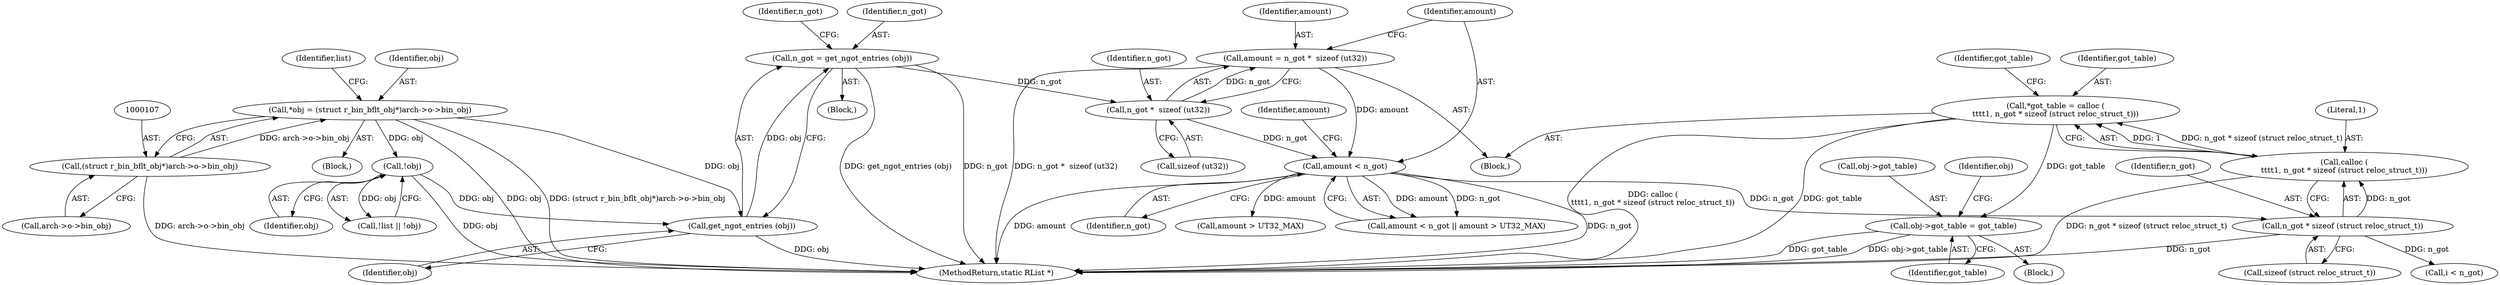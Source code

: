 digraph "0_radare2_72794dc3523bbd5bb370de3c5857cb736c387e18_0@API" {
"1000168" [label="(Call,*got_table = calloc (\n\t\t\t\t1, n_got * sizeof (struct reloc_struct_t)))"];
"1000170" [label="(Call,calloc (\n\t\t\t\t1, n_got * sizeof (struct reloc_struct_t)))"];
"1000172" [label="(Call,n_got * sizeof (struct reloc_struct_t))"];
"1000159" [label="(Call,amount < n_got)"];
"1000151" [label="(Call,amount = n_got *  sizeof (ut32))"];
"1000153" [label="(Call,n_got *  sizeof (ut32))"];
"1000144" [label="(Call,n_got = get_ngot_entries (obj))"];
"1000146" [label="(Call,get_ngot_entries (obj))"];
"1000104" [label="(Call,*obj = (struct r_bin_bflt_obj*)arch->o->bin_obj)"];
"1000106" [label="(Call,(struct r_bin_bflt_obj*)arch->o->bin_obj)"];
"1000128" [label="(Call,!obj)"];
"1000277" [label="(Call,obj->got_table = got_table)"];
"1000278" [label="(Call,obj->got_table)"];
"1000128" [label="(Call,!obj)"];
"1000281" [label="(Identifier,got_table)"];
"1000151" [label="(Call,amount = n_got *  sizeof (ut32))"];
"1000177" [label="(Identifier,got_table)"];
"1000143" [label="(Block,)"];
"1000155" [label="(Call,sizeof (ut32))"];
"1000104" [label="(Call,*obj = (struct r_bin_bflt_obj*)arch->o->bin_obj)"];
"1000277" [label="(Call,obj->got_table = got_table)"];
"1000171" [label="(Literal,1)"];
"1000286" [label="(Identifier,obj)"];
"1000161" [label="(Identifier,n_got)"];
"1000160" [label="(Identifier,amount)"];
"1000169" [label="(Identifier,got_table)"];
"1000147" [label="(Identifier,obj)"];
"1000108" [label="(Call,arch->o->bin_obj)"];
"1000146" [label="(Call,get_ngot_entries (obj))"];
"1000129" [label="(Identifier,obj)"];
"1000153" [label="(Call,n_got *  sizeof (ut32))"];
"1000178" [label="(Block,)"];
"1000159" [label="(Call,amount < n_got)"];
"1000187" [label="(Call,i < n_got)"];
"1000162" [label="(Call,amount > UT32_MAX)"];
"1000125" [label="(Call,!list || !obj)"];
"1000168" [label="(Call,*got_table = calloc (\n\t\t\t\t1, n_got * sizeof (struct reloc_struct_t)))"];
"1000163" [label="(Identifier,amount)"];
"1000106" [label="(Call,(struct r_bin_bflt_obj*)arch->o->bin_obj)"];
"1000102" [label="(Block,)"];
"1000149" [label="(Identifier,n_got)"];
"1000154" [label="(Identifier,n_got)"];
"1000115" [label="(Identifier,list)"];
"1000170" [label="(Call,calloc (\n\t\t\t\t1, n_got * sizeof (struct reloc_struct_t)))"];
"1000174" [label="(Call,sizeof (struct reloc_struct_t))"];
"1000152" [label="(Identifier,amount)"];
"1000173" [label="(Identifier,n_got)"];
"1000145" [label="(Identifier,n_got)"];
"1000150" [label="(Block,)"];
"1000105" [label="(Identifier,obj)"];
"1000172" [label="(Call,n_got * sizeof (struct reloc_struct_t))"];
"1000158" [label="(Call,amount < n_got || amount > UT32_MAX)"];
"1000144" [label="(Call,n_got = get_ngot_entries (obj))"];
"1000568" [label="(MethodReturn,static RList *)"];
"1000168" -> "1000150"  [label="AST: "];
"1000168" -> "1000170"  [label="CFG: "];
"1000169" -> "1000168"  [label="AST: "];
"1000170" -> "1000168"  [label="AST: "];
"1000177" -> "1000168"  [label="CFG: "];
"1000168" -> "1000568"  [label="DDG: got_table"];
"1000168" -> "1000568"  [label="DDG: calloc (\n\t\t\t\t1, n_got * sizeof (struct reloc_struct_t))"];
"1000170" -> "1000168"  [label="DDG: 1"];
"1000170" -> "1000168"  [label="DDG: n_got * sizeof (struct reloc_struct_t)"];
"1000168" -> "1000277"  [label="DDG: got_table"];
"1000170" -> "1000172"  [label="CFG: "];
"1000171" -> "1000170"  [label="AST: "];
"1000172" -> "1000170"  [label="AST: "];
"1000170" -> "1000568"  [label="DDG: n_got * sizeof (struct reloc_struct_t)"];
"1000172" -> "1000170"  [label="DDG: n_got"];
"1000172" -> "1000174"  [label="CFG: "];
"1000173" -> "1000172"  [label="AST: "];
"1000174" -> "1000172"  [label="AST: "];
"1000172" -> "1000568"  [label="DDG: n_got"];
"1000159" -> "1000172"  [label="DDG: n_got"];
"1000172" -> "1000187"  [label="DDG: n_got"];
"1000159" -> "1000158"  [label="AST: "];
"1000159" -> "1000161"  [label="CFG: "];
"1000160" -> "1000159"  [label="AST: "];
"1000161" -> "1000159"  [label="AST: "];
"1000163" -> "1000159"  [label="CFG: "];
"1000158" -> "1000159"  [label="CFG: "];
"1000159" -> "1000568"  [label="DDG: amount"];
"1000159" -> "1000568"  [label="DDG: n_got"];
"1000159" -> "1000158"  [label="DDG: amount"];
"1000159" -> "1000158"  [label="DDG: n_got"];
"1000151" -> "1000159"  [label="DDG: amount"];
"1000153" -> "1000159"  [label="DDG: n_got"];
"1000159" -> "1000162"  [label="DDG: amount"];
"1000151" -> "1000150"  [label="AST: "];
"1000151" -> "1000153"  [label="CFG: "];
"1000152" -> "1000151"  [label="AST: "];
"1000153" -> "1000151"  [label="AST: "];
"1000160" -> "1000151"  [label="CFG: "];
"1000151" -> "1000568"  [label="DDG: n_got *  sizeof (ut32)"];
"1000153" -> "1000151"  [label="DDG: n_got"];
"1000153" -> "1000155"  [label="CFG: "];
"1000154" -> "1000153"  [label="AST: "];
"1000155" -> "1000153"  [label="AST: "];
"1000144" -> "1000153"  [label="DDG: n_got"];
"1000144" -> "1000143"  [label="AST: "];
"1000144" -> "1000146"  [label="CFG: "];
"1000145" -> "1000144"  [label="AST: "];
"1000146" -> "1000144"  [label="AST: "];
"1000149" -> "1000144"  [label="CFG: "];
"1000144" -> "1000568"  [label="DDG: n_got"];
"1000144" -> "1000568"  [label="DDG: get_ngot_entries (obj)"];
"1000146" -> "1000144"  [label="DDG: obj"];
"1000146" -> "1000147"  [label="CFG: "];
"1000147" -> "1000146"  [label="AST: "];
"1000146" -> "1000568"  [label="DDG: obj"];
"1000104" -> "1000146"  [label="DDG: obj"];
"1000128" -> "1000146"  [label="DDG: obj"];
"1000104" -> "1000102"  [label="AST: "];
"1000104" -> "1000106"  [label="CFG: "];
"1000105" -> "1000104"  [label="AST: "];
"1000106" -> "1000104"  [label="AST: "];
"1000115" -> "1000104"  [label="CFG: "];
"1000104" -> "1000568"  [label="DDG: obj"];
"1000104" -> "1000568"  [label="DDG: (struct r_bin_bflt_obj*)arch->o->bin_obj"];
"1000106" -> "1000104"  [label="DDG: arch->o->bin_obj"];
"1000104" -> "1000128"  [label="DDG: obj"];
"1000106" -> "1000108"  [label="CFG: "];
"1000107" -> "1000106"  [label="AST: "];
"1000108" -> "1000106"  [label="AST: "];
"1000106" -> "1000568"  [label="DDG: arch->o->bin_obj"];
"1000128" -> "1000125"  [label="AST: "];
"1000128" -> "1000129"  [label="CFG: "];
"1000129" -> "1000128"  [label="AST: "];
"1000125" -> "1000128"  [label="CFG: "];
"1000128" -> "1000568"  [label="DDG: obj"];
"1000128" -> "1000125"  [label="DDG: obj"];
"1000277" -> "1000178"  [label="AST: "];
"1000277" -> "1000281"  [label="CFG: "];
"1000278" -> "1000277"  [label="AST: "];
"1000281" -> "1000277"  [label="AST: "];
"1000286" -> "1000277"  [label="CFG: "];
"1000277" -> "1000568"  [label="DDG: obj->got_table"];
"1000277" -> "1000568"  [label="DDG: got_table"];
}
